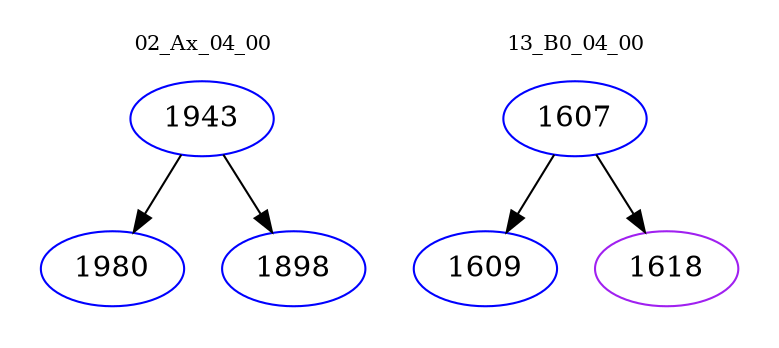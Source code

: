 digraph{
subgraph cluster_0 {
color = white
label = "02_Ax_04_00";
fontsize=10;
T0_1943 [label="1943", color="blue"]
T0_1943 -> T0_1980 [color="black"]
T0_1980 [label="1980", color="blue"]
T0_1943 -> T0_1898 [color="black"]
T0_1898 [label="1898", color="blue"]
}
subgraph cluster_1 {
color = white
label = "13_B0_04_00";
fontsize=10;
T1_1607 [label="1607", color="blue"]
T1_1607 -> T1_1609 [color="black"]
T1_1609 [label="1609", color="blue"]
T1_1607 -> T1_1618 [color="black"]
T1_1618 [label="1618", color="purple"]
}
}
